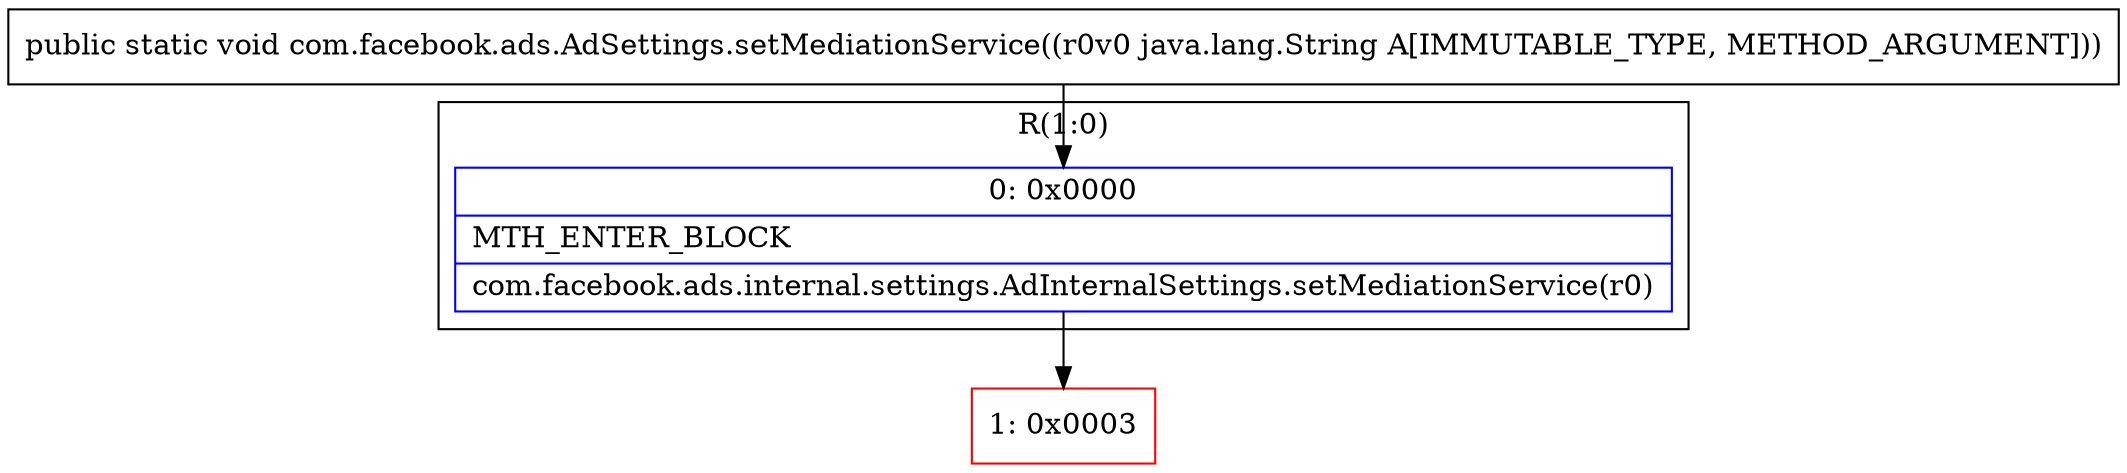 digraph "CFG forcom.facebook.ads.AdSettings.setMediationService(Ljava\/lang\/String;)V" {
subgraph cluster_Region_1697101038 {
label = "R(1:0)";
node [shape=record,color=blue];
Node_0 [shape=record,label="{0\:\ 0x0000|MTH_ENTER_BLOCK\l|com.facebook.ads.internal.settings.AdInternalSettings.setMediationService(r0)\l}"];
}
Node_1 [shape=record,color=red,label="{1\:\ 0x0003}"];
MethodNode[shape=record,label="{public static void com.facebook.ads.AdSettings.setMediationService((r0v0 java.lang.String A[IMMUTABLE_TYPE, METHOD_ARGUMENT])) }"];
MethodNode -> Node_0;
Node_0 -> Node_1;
}

